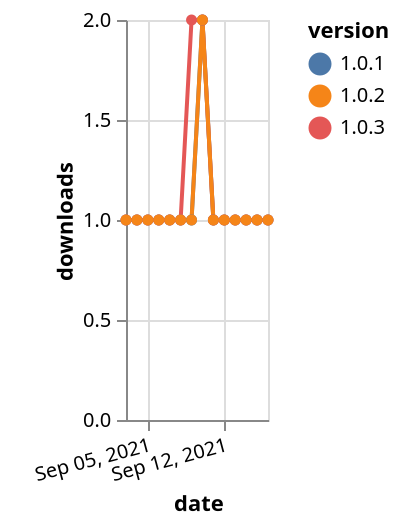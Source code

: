 {"$schema": "https://vega.github.io/schema/vega-lite/v5.json", "description": "A simple bar chart with embedded data.", "data": {"values": [{"date": "2021-09-03", "total": 183, "delta": 1, "version": "1.0.1"}, {"date": "2021-09-04", "total": 184, "delta": 1, "version": "1.0.1"}, {"date": "2021-09-05", "total": 185, "delta": 1, "version": "1.0.1"}, {"date": "2021-09-06", "total": 186, "delta": 1, "version": "1.0.1"}, {"date": "2021-09-07", "total": 187, "delta": 1, "version": "1.0.1"}, {"date": "2021-09-08", "total": 188, "delta": 1, "version": "1.0.1"}, {"date": "2021-09-09", "total": 189, "delta": 1, "version": "1.0.1"}, {"date": "2021-09-10", "total": 191, "delta": 2, "version": "1.0.1"}, {"date": "2021-09-11", "total": 192, "delta": 1, "version": "1.0.1"}, {"date": "2021-09-12", "total": 193, "delta": 1, "version": "1.0.1"}, {"date": "2021-09-13", "total": 194, "delta": 1, "version": "1.0.1"}, {"date": "2021-09-14", "total": 195, "delta": 1, "version": "1.0.1"}, {"date": "2021-09-15", "total": 196, "delta": 1, "version": "1.0.1"}, {"date": "2021-09-16", "total": 197, "delta": 1, "version": "1.0.1"}, {"date": "2021-09-03", "total": 182, "delta": 1, "version": "1.0.3"}, {"date": "2021-09-04", "total": 183, "delta": 1, "version": "1.0.3"}, {"date": "2021-09-05", "total": 184, "delta": 1, "version": "1.0.3"}, {"date": "2021-09-06", "total": 185, "delta": 1, "version": "1.0.3"}, {"date": "2021-09-07", "total": 186, "delta": 1, "version": "1.0.3"}, {"date": "2021-09-08", "total": 187, "delta": 1, "version": "1.0.3"}, {"date": "2021-09-09", "total": 189, "delta": 2, "version": "1.0.3"}, {"date": "2021-09-10", "total": 191, "delta": 2, "version": "1.0.3"}, {"date": "2021-09-11", "total": 192, "delta": 1, "version": "1.0.3"}, {"date": "2021-09-12", "total": 193, "delta": 1, "version": "1.0.3"}, {"date": "2021-09-13", "total": 194, "delta": 1, "version": "1.0.3"}, {"date": "2021-09-14", "total": 195, "delta": 1, "version": "1.0.3"}, {"date": "2021-09-15", "total": 196, "delta": 1, "version": "1.0.3"}, {"date": "2021-09-16", "total": 197, "delta": 1, "version": "1.0.3"}, {"date": "2021-09-03", "total": 179, "delta": 1, "version": "1.0.2"}, {"date": "2021-09-04", "total": 180, "delta": 1, "version": "1.0.2"}, {"date": "2021-09-05", "total": 181, "delta": 1, "version": "1.0.2"}, {"date": "2021-09-06", "total": 182, "delta": 1, "version": "1.0.2"}, {"date": "2021-09-07", "total": 183, "delta": 1, "version": "1.0.2"}, {"date": "2021-09-08", "total": 184, "delta": 1, "version": "1.0.2"}, {"date": "2021-09-09", "total": 185, "delta": 1, "version": "1.0.2"}, {"date": "2021-09-10", "total": 187, "delta": 2, "version": "1.0.2"}, {"date": "2021-09-11", "total": 188, "delta": 1, "version": "1.0.2"}, {"date": "2021-09-12", "total": 189, "delta": 1, "version": "1.0.2"}, {"date": "2021-09-13", "total": 190, "delta": 1, "version": "1.0.2"}, {"date": "2021-09-14", "total": 191, "delta": 1, "version": "1.0.2"}, {"date": "2021-09-15", "total": 192, "delta": 1, "version": "1.0.2"}, {"date": "2021-09-16", "total": 193, "delta": 1, "version": "1.0.2"}]}, "width": "container", "mark": {"type": "line", "point": {"filled": true}}, "encoding": {"x": {"field": "date", "type": "temporal", "timeUnit": "yearmonthdate", "title": "date", "axis": {"labelAngle": -15}}, "y": {"field": "delta", "type": "quantitative", "title": "downloads"}, "color": {"field": "version", "type": "nominal"}, "tooltip": {"field": "delta"}}}